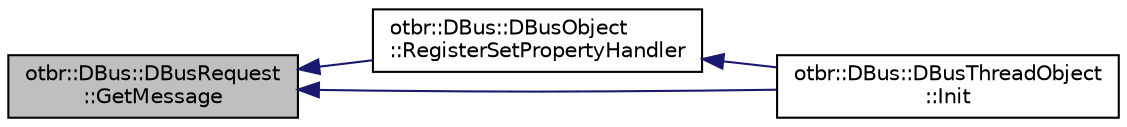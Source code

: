 digraph "otbr::DBus::DBusRequest::GetMessage"
{
  edge [fontname="Helvetica",fontsize="10",labelfontname="Helvetica",labelfontsize="10"];
  node [fontname="Helvetica",fontsize="10",shape=record];
  rankdir="LR";
  Node9 [label="otbr::DBus::DBusRequest\l::GetMessage",height=0.2,width=0.4,color="black", fillcolor="grey75", style="filled", fontcolor="black"];
  Node9 -> Node10 [dir="back",color="midnightblue",fontsize="10",style="solid",fontname="Helvetica"];
  Node10 [label="otbr::DBus::DBusObject\l::RegisterSetPropertyHandler",height=0.2,width=0.4,color="black", fillcolor="white", style="filled",URL="$da/d4d/classotbr_1_1DBus_1_1DBusObject.html#ada021d44f72a311d39d114f4b424b1a7",tooltip="This method registers the set handler for a property. "];
  Node10 -> Node11 [dir="back",color="midnightblue",fontsize="10",style="solid",fontname="Helvetica"];
  Node11 [label="otbr::DBus::DBusThreadObject\l::Init",height=0.2,width=0.4,color="black", fillcolor="white", style="filled",URL="$de/d73/classotbr_1_1DBus_1_1DBusThreadObject.html#a56365e35e991a3d5c2462d3c224b27b7",tooltip="This method initializes the dbus thread object. "];
  Node9 -> Node11 [dir="back",color="midnightblue",fontsize="10",style="solid",fontname="Helvetica"];
}
